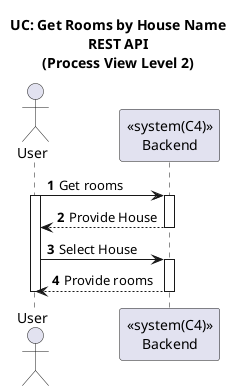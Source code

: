 @startuml
'https://plantuml.com/sequence-diagram

title UC: Get Rooms by House Name\nREST API\n(Process View Level 2)
autonumber

actor "User" as A
participant "<<system(C4)>>\nBackend" as BE

A -> BE : Get rooms
activate A
activate BE
BE --> A : Provide House
deactivate BE
A -> BE : Select House
activate BE
BE --> A : Provide rooms
deactivate BE
deactivate A

@enduml